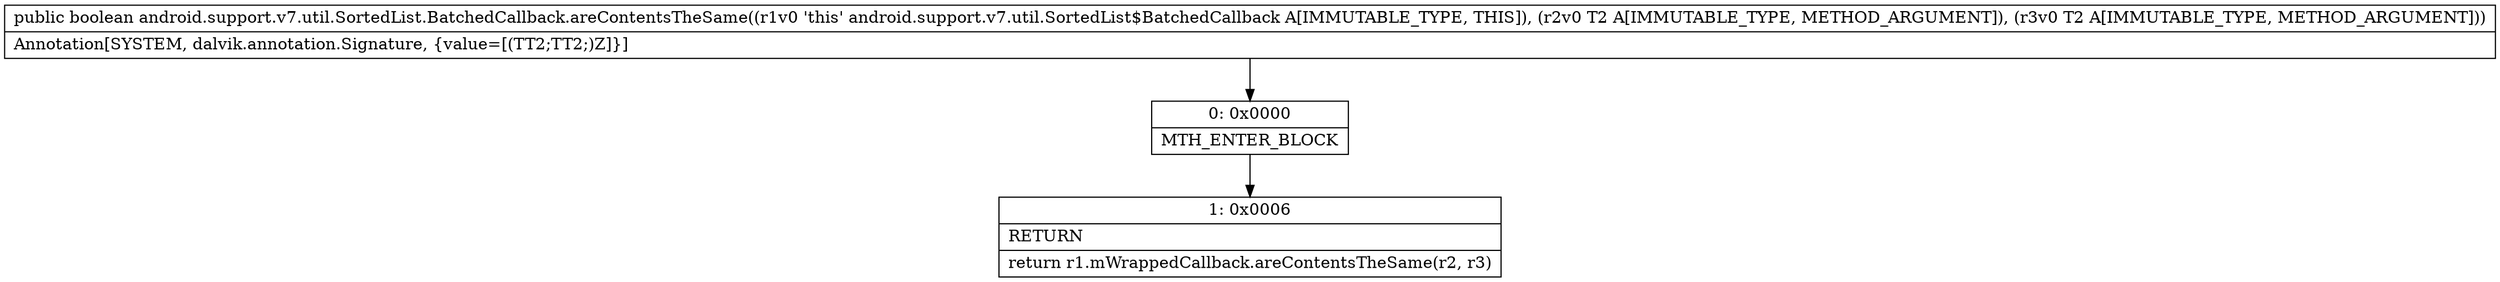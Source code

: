 digraph "CFG forandroid.support.v7.util.SortedList.BatchedCallback.areContentsTheSame(Ljava\/lang\/Object;Ljava\/lang\/Object;)Z" {
Node_0 [shape=record,label="{0\:\ 0x0000|MTH_ENTER_BLOCK\l}"];
Node_1 [shape=record,label="{1\:\ 0x0006|RETURN\l|return r1.mWrappedCallback.areContentsTheSame(r2, r3)\l}"];
MethodNode[shape=record,label="{public boolean android.support.v7.util.SortedList.BatchedCallback.areContentsTheSame((r1v0 'this' android.support.v7.util.SortedList$BatchedCallback A[IMMUTABLE_TYPE, THIS]), (r2v0 T2 A[IMMUTABLE_TYPE, METHOD_ARGUMENT]), (r3v0 T2 A[IMMUTABLE_TYPE, METHOD_ARGUMENT]))  | Annotation[SYSTEM, dalvik.annotation.Signature, \{value=[(TT2;TT2;)Z]\}]\l}"];
MethodNode -> Node_0;
Node_0 -> Node_1;
}

